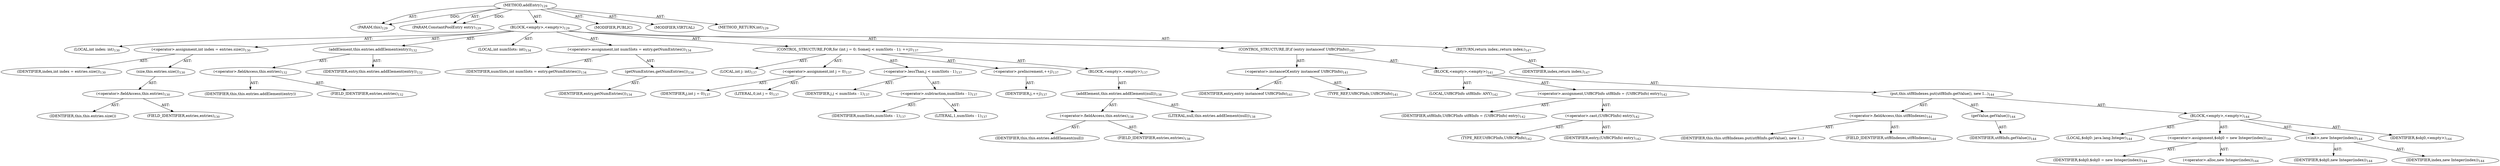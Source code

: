 digraph "addEntry" {  
"111669149699" [label = <(METHOD,addEntry)<SUB>129</SUB>> ]
"115964116998" [label = <(PARAM,this)<SUB>129</SUB>> ]
"115964116999" [label = <(PARAM,ConstantPoolEntry entry)<SUB>129</SUB>> ]
"25769803780" [label = <(BLOCK,&lt;empty&gt;,&lt;empty&gt;)<SUB>129</SUB>> ]
"94489280515" [label = <(LOCAL,int index: int)<SUB>130</SUB>> ]
"30064771095" [label = <(&lt;operator&gt;.assignment,int index = entries.size())<SUB>130</SUB>> ]
"68719476756" [label = <(IDENTIFIER,index,int index = entries.size())<SUB>130</SUB>> ]
"30064771096" [label = <(size,this.entries.size())<SUB>130</SUB>> ]
"30064771097" [label = <(&lt;operator&gt;.fieldAccess,this.entries)<SUB>130</SUB>> ]
"68719476757" [label = <(IDENTIFIER,this,this.entries.size())> ]
"55834574854" [label = <(FIELD_IDENTIFIER,entries,entries)<SUB>130</SUB>> ]
"30064771098" [label = <(addElement,this.entries.addElement(entry))<SUB>132</SUB>> ]
"30064771099" [label = <(&lt;operator&gt;.fieldAccess,this.entries)<SUB>132</SUB>> ]
"68719476758" [label = <(IDENTIFIER,this,this.entries.addElement(entry))> ]
"55834574855" [label = <(FIELD_IDENTIFIER,entries,entries)<SUB>132</SUB>> ]
"68719476759" [label = <(IDENTIFIER,entry,this.entries.addElement(entry))<SUB>132</SUB>> ]
"94489280516" [label = <(LOCAL,int numSlots: int)<SUB>134</SUB>> ]
"30064771100" [label = <(&lt;operator&gt;.assignment,int numSlots = entry.getNumEntries())<SUB>134</SUB>> ]
"68719476760" [label = <(IDENTIFIER,numSlots,int numSlots = entry.getNumEntries())<SUB>134</SUB>> ]
"30064771101" [label = <(getNumEntries,getNumEntries())<SUB>134</SUB>> ]
"68719476761" [label = <(IDENTIFIER,entry,getNumEntries())<SUB>134</SUB>> ]
"47244640257" [label = <(CONTROL_STRUCTURE,FOR,for (int j = 0; Some(j &lt; numSlots - 1); ++j))<SUB>137</SUB>> ]
"94489280517" [label = <(LOCAL,int j: int)<SUB>137</SUB>> ]
"30064771102" [label = <(&lt;operator&gt;.assignment,int j = 0)<SUB>137</SUB>> ]
"68719476762" [label = <(IDENTIFIER,j,int j = 0)<SUB>137</SUB>> ]
"90194313218" [label = <(LITERAL,0,int j = 0)<SUB>137</SUB>> ]
"30064771103" [label = <(&lt;operator&gt;.lessThan,j &lt; numSlots - 1)<SUB>137</SUB>> ]
"68719476763" [label = <(IDENTIFIER,j,j &lt; numSlots - 1)<SUB>137</SUB>> ]
"30064771104" [label = <(&lt;operator&gt;.subtraction,numSlots - 1)<SUB>137</SUB>> ]
"68719476764" [label = <(IDENTIFIER,numSlots,numSlots - 1)<SUB>137</SUB>> ]
"90194313219" [label = <(LITERAL,1,numSlots - 1)<SUB>137</SUB>> ]
"30064771105" [label = <(&lt;operator&gt;.preIncrement,++j)<SUB>137</SUB>> ]
"68719476765" [label = <(IDENTIFIER,j,++j)<SUB>137</SUB>> ]
"25769803781" [label = <(BLOCK,&lt;empty&gt;,&lt;empty&gt;)<SUB>137</SUB>> ]
"30064771106" [label = <(addElement,this.entries.addElement(null))<SUB>138</SUB>> ]
"30064771107" [label = <(&lt;operator&gt;.fieldAccess,this.entries)<SUB>138</SUB>> ]
"68719476766" [label = <(IDENTIFIER,this,this.entries.addElement(null))> ]
"55834574856" [label = <(FIELD_IDENTIFIER,entries,entries)<SUB>138</SUB>> ]
"90194313220" [label = <(LITERAL,null,this.entries.addElement(null))<SUB>138</SUB>> ]
"47244640258" [label = <(CONTROL_STRUCTURE,IF,if (entry instanceof Utf8CPInfo))<SUB>141</SUB>> ]
"30064771108" [label = <(&lt;operator&gt;.instanceOf,entry instanceof Utf8CPInfo)<SUB>141</SUB>> ]
"68719476767" [label = <(IDENTIFIER,entry,entry instanceof Utf8CPInfo)<SUB>141</SUB>> ]
"180388626432" [label = <(TYPE_REF,Utf8CPInfo,Utf8CPInfo)<SUB>141</SUB>> ]
"25769803782" [label = <(BLOCK,&lt;empty&gt;,&lt;empty&gt;)<SUB>141</SUB>> ]
"94489280518" [label = <(LOCAL,Utf8CPInfo utf8Info: ANY)<SUB>142</SUB>> ]
"30064771109" [label = <(&lt;operator&gt;.assignment,Utf8CPInfo utf8Info = (Utf8CPInfo) entry)<SUB>142</SUB>> ]
"68719476768" [label = <(IDENTIFIER,utf8Info,Utf8CPInfo utf8Info = (Utf8CPInfo) entry)<SUB>142</SUB>> ]
"30064771110" [label = <(&lt;operator&gt;.cast,(Utf8CPInfo) entry)<SUB>142</SUB>> ]
"180388626433" [label = <(TYPE_REF,Utf8CPInfo,Utf8CPInfo)<SUB>142</SUB>> ]
"68719476769" [label = <(IDENTIFIER,entry,(Utf8CPInfo) entry)<SUB>142</SUB>> ]
"30064771111" [label = <(put,this.utf8Indexes.put(utf8Info.getValue(), new I...)<SUB>144</SUB>> ]
"30064771112" [label = <(&lt;operator&gt;.fieldAccess,this.utf8Indexes)<SUB>144</SUB>> ]
"68719476770" [label = <(IDENTIFIER,this,this.utf8Indexes.put(utf8Info.getValue(), new I...)> ]
"55834574857" [label = <(FIELD_IDENTIFIER,utf8Indexes,utf8Indexes)<SUB>144</SUB>> ]
"30064771113" [label = <(getValue,getValue())<SUB>144</SUB>> ]
"68719476771" [label = <(IDENTIFIER,utf8Info,getValue())<SUB>144</SUB>> ]
"25769803783" [label = <(BLOCK,&lt;empty&gt;,&lt;empty&gt;)<SUB>144</SUB>> ]
"94489280519" [label = <(LOCAL,$obj0: java.lang.Integer)<SUB>144</SUB>> ]
"30064771114" [label = <(&lt;operator&gt;.assignment,$obj0 = new Integer(index))<SUB>144</SUB>> ]
"68719476772" [label = <(IDENTIFIER,$obj0,$obj0 = new Integer(index))<SUB>144</SUB>> ]
"30064771115" [label = <(&lt;operator&gt;.alloc,new Integer(index))<SUB>144</SUB>> ]
"30064771116" [label = <(&lt;init&gt;,new Integer(index))<SUB>144</SUB>> ]
"68719476773" [label = <(IDENTIFIER,$obj0,new Integer(index))<SUB>144</SUB>> ]
"68719476774" [label = <(IDENTIFIER,index,new Integer(index))<SUB>144</SUB>> ]
"68719476775" [label = <(IDENTIFIER,$obj0,&lt;empty&gt;)<SUB>144</SUB>> ]
"146028888065" [label = <(RETURN,return index;,return index;)<SUB>147</SUB>> ]
"68719476776" [label = <(IDENTIFIER,index,return index;)<SUB>147</SUB>> ]
"133143986184" [label = <(MODIFIER,PUBLIC)> ]
"133143986185" [label = <(MODIFIER,VIRTUAL)> ]
"128849018883" [label = <(METHOD_RETURN,int)<SUB>129</SUB>> ]
  "111669149699" -> "115964116998"  [ label = "AST: "] 
  "111669149699" -> "115964116999"  [ label = "AST: "] 
  "111669149699" -> "25769803780"  [ label = "AST: "] 
  "111669149699" -> "133143986184"  [ label = "AST: "] 
  "111669149699" -> "133143986185"  [ label = "AST: "] 
  "111669149699" -> "128849018883"  [ label = "AST: "] 
  "25769803780" -> "94489280515"  [ label = "AST: "] 
  "25769803780" -> "30064771095"  [ label = "AST: "] 
  "25769803780" -> "30064771098"  [ label = "AST: "] 
  "25769803780" -> "94489280516"  [ label = "AST: "] 
  "25769803780" -> "30064771100"  [ label = "AST: "] 
  "25769803780" -> "47244640257"  [ label = "AST: "] 
  "25769803780" -> "47244640258"  [ label = "AST: "] 
  "25769803780" -> "146028888065"  [ label = "AST: "] 
  "30064771095" -> "68719476756"  [ label = "AST: "] 
  "30064771095" -> "30064771096"  [ label = "AST: "] 
  "30064771096" -> "30064771097"  [ label = "AST: "] 
  "30064771097" -> "68719476757"  [ label = "AST: "] 
  "30064771097" -> "55834574854"  [ label = "AST: "] 
  "30064771098" -> "30064771099"  [ label = "AST: "] 
  "30064771098" -> "68719476759"  [ label = "AST: "] 
  "30064771099" -> "68719476758"  [ label = "AST: "] 
  "30064771099" -> "55834574855"  [ label = "AST: "] 
  "30064771100" -> "68719476760"  [ label = "AST: "] 
  "30064771100" -> "30064771101"  [ label = "AST: "] 
  "30064771101" -> "68719476761"  [ label = "AST: "] 
  "47244640257" -> "94489280517"  [ label = "AST: "] 
  "47244640257" -> "30064771102"  [ label = "AST: "] 
  "47244640257" -> "30064771103"  [ label = "AST: "] 
  "47244640257" -> "30064771105"  [ label = "AST: "] 
  "47244640257" -> "25769803781"  [ label = "AST: "] 
  "30064771102" -> "68719476762"  [ label = "AST: "] 
  "30064771102" -> "90194313218"  [ label = "AST: "] 
  "30064771103" -> "68719476763"  [ label = "AST: "] 
  "30064771103" -> "30064771104"  [ label = "AST: "] 
  "30064771104" -> "68719476764"  [ label = "AST: "] 
  "30064771104" -> "90194313219"  [ label = "AST: "] 
  "30064771105" -> "68719476765"  [ label = "AST: "] 
  "25769803781" -> "30064771106"  [ label = "AST: "] 
  "30064771106" -> "30064771107"  [ label = "AST: "] 
  "30064771106" -> "90194313220"  [ label = "AST: "] 
  "30064771107" -> "68719476766"  [ label = "AST: "] 
  "30064771107" -> "55834574856"  [ label = "AST: "] 
  "47244640258" -> "30064771108"  [ label = "AST: "] 
  "47244640258" -> "25769803782"  [ label = "AST: "] 
  "30064771108" -> "68719476767"  [ label = "AST: "] 
  "30064771108" -> "180388626432"  [ label = "AST: "] 
  "25769803782" -> "94489280518"  [ label = "AST: "] 
  "25769803782" -> "30064771109"  [ label = "AST: "] 
  "25769803782" -> "30064771111"  [ label = "AST: "] 
  "30064771109" -> "68719476768"  [ label = "AST: "] 
  "30064771109" -> "30064771110"  [ label = "AST: "] 
  "30064771110" -> "180388626433"  [ label = "AST: "] 
  "30064771110" -> "68719476769"  [ label = "AST: "] 
  "30064771111" -> "30064771112"  [ label = "AST: "] 
  "30064771111" -> "30064771113"  [ label = "AST: "] 
  "30064771111" -> "25769803783"  [ label = "AST: "] 
  "30064771112" -> "68719476770"  [ label = "AST: "] 
  "30064771112" -> "55834574857"  [ label = "AST: "] 
  "30064771113" -> "68719476771"  [ label = "AST: "] 
  "25769803783" -> "94489280519"  [ label = "AST: "] 
  "25769803783" -> "30064771114"  [ label = "AST: "] 
  "25769803783" -> "30064771116"  [ label = "AST: "] 
  "25769803783" -> "68719476775"  [ label = "AST: "] 
  "30064771114" -> "68719476772"  [ label = "AST: "] 
  "30064771114" -> "30064771115"  [ label = "AST: "] 
  "30064771116" -> "68719476773"  [ label = "AST: "] 
  "30064771116" -> "68719476774"  [ label = "AST: "] 
  "146028888065" -> "68719476776"  [ label = "AST: "] 
  "111669149699" -> "115964116998"  [ label = "DDG: "] 
  "111669149699" -> "115964116999"  [ label = "DDG: "] 
}
